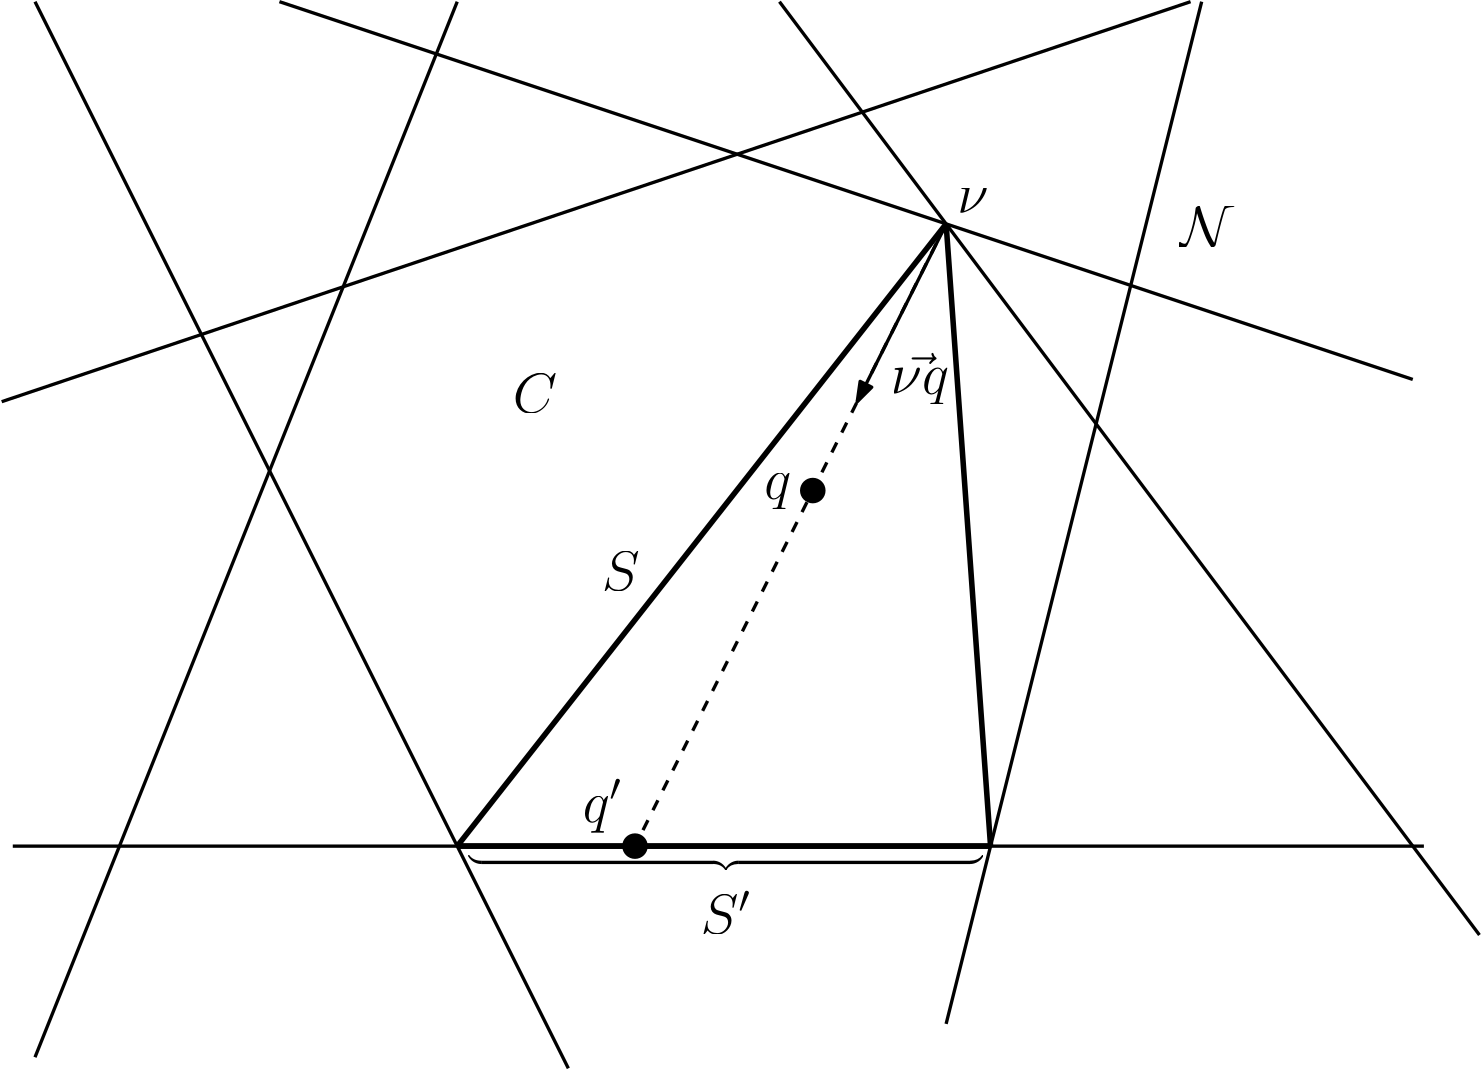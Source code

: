 <?xml version="1.0"?>
<!DOCTYPE ipe SYSTEM "ipe.dtd">
<ipe version="70212" creator="Ipe 7.2.12">
<info created="D:20150523201504" modified="D:20190823195754"/>
<ipestyle name="basic">
<symbol name="arrow/arc(spx)">
<path stroke="sym-stroke" fill="sym-stroke" pen="sym-pen">
0 0 m
-1 0.333 l
-1 -0.333 l
h
</path>
</symbol>
<symbol name="arrow/farc(spx)">
<path stroke="sym-stroke" fill="white" pen="sym-pen">
0 0 m
-1 0.333 l
-1 -0.333 l
h
</path>
</symbol>
<symbol name="mark/circle(sx)" transformations="translations">
<path fill="sym-stroke">
0.6 0 0 0.6 0 0 e
0.4 0 0 0.4 0 0 e
</path>
</symbol>
<symbol name="mark/disk(sx)" transformations="translations">
<path fill="sym-stroke">
0.6 0 0 0.6 0 0 e
</path>
</symbol>
<symbol name="mark/fdisk(sfx)" transformations="translations">
<group>
<path fill="sym-fill">
0.5 0 0 0.5 0 0 e
</path>
<path fill="sym-stroke" fillrule="eofill">
0.6 0 0 0.6 0 0 e
0.4 0 0 0.4 0 0 e
</path>
</group>
</symbol>
<symbol name="mark/box(sx)" transformations="translations">
<path fill="sym-stroke" fillrule="eofill">
-0.6 -0.6 m
0.6 -0.6 l
0.6 0.6 l
-0.6 0.6 l
h
-0.4 -0.4 m
0.4 -0.4 l
0.4 0.4 l
-0.4 0.4 l
h
</path>
</symbol>
<symbol name="mark/square(sx)" transformations="translations">
<path fill="sym-stroke">
-0.6 -0.6 m
0.6 -0.6 l
0.6 0.6 l
-0.6 0.6 l
h
</path>
</symbol>
<symbol name="mark/fsquare(sfx)" transformations="translations">
<group>
<path fill="sym-fill">
-0.5 -0.5 m
0.5 -0.5 l
0.5 0.5 l
-0.5 0.5 l
h
</path>
<path fill="sym-stroke" fillrule="eofill">
-0.6 -0.6 m
0.6 -0.6 l
0.6 0.6 l
-0.6 0.6 l
h
-0.4 -0.4 m
0.4 -0.4 l
0.4 0.4 l
-0.4 0.4 l
h
</path>
</group>
</symbol>
<symbol name="mark/cross(sx)" transformations="translations">
<group>
<path fill="sym-stroke">
-0.43 -0.57 m
0.57 0.43 l
0.43 0.57 l
-0.57 -0.43 l
h
</path>
<path fill="sym-stroke">
-0.43 0.57 m
0.57 -0.43 l
0.43 -0.57 l
-0.57 0.43 l
h
</path>
</group>
</symbol>
<symbol name="arrow/fnormal(spx)">
<path stroke="sym-stroke" fill="white" pen="sym-pen">
0 0 m
-1 0.333 l
-1 -0.333 l
h
</path>
</symbol>
<symbol name="arrow/pointed(spx)">
<path stroke="sym-stroke" fill="sym-stroke" pen="sym-pen">
0 0 m
-1 0.333 l
-0.8 0 l
-1 -0.333 l
h
</path>
</symbol>
<symbol name="arrow/fpointed(spx)">
<path stroke="sym-stroke" fill="white" pen="sym-pen">
0 0 m
-1 0.333 l
-0.8 0 l
-1 -0.333 l
h
</path>
</symbol>
<symbol name="arrow/linear(spx)">
<path stroke="sym-stroke" pen="sym-pen">
-1 0.333 m
0 0 l
-1 -0.333 l
</path>
</symbol>
<symbol name="arrow/fdouble(spx)">
<path stroke="sym-stroke" fill="white" pen="sym-pen">
0 0 m
-1 0.333 l
-1 -0.333 l
h
-1 0 m
-2 0.333 l
-2 -0.333 l
h
</path>
</symbol>
<symbol name="arrow/double(spx)">
<path stroke="sym-stroke" fill="sym-stroke" pen="sym-pen">
0 0 m
-1 0.333 l
-1 -0.333 l
h
-1 0 m
-2 0.333 l
-2 -0.333 l
h
</path>
</symbol>
<pen name="heavier" value="0.8"/>
<pen name="fat" value="1.2"/>
<pen name="ultrafat" value="2"/>
<symbolsize name="large" value="5"/>
<symbolsize name="small" value="2"/>
<symbolsize name="tiny" value="1.1"/>
<arrowsize name="large" value="10"/>
<arrowsize name="small" value="5"/>
<arrowsize name="tiny" value="3"/>
<color name="red" value="1 0 0"/>
<color name="green" value="0 1 0"/>
<color name="blue" value="0 0 1"/>
<color name="yellow" value="1 1 0"/>
<color name="orange" value="1 0.647 0"/>
<color name="gold" value="1 0.843 0"/>
<color name="purple" value="0.627 0.125 0.941"/>
<color name="gray" value="0.745"/>
<color name="brown" value="0.647 0.165 0.165"/>
<color name="navy" value="0 0 0.502"/>
<color name="pink" value="1 0.753 0.796"/>
<color name="seagreen" value="0.18 0.545 0.341"/>
<color name="turquoise" value="0.251 0.878 0.816"/>
<color name="violet" value="0.933 0.51 0.933"/>
<color name="darkblue" value="0 0 0.545"/>
<color name="darkcyan" value="0 0.545 0.545"/>
<color name="darkgray" value="0.663"/>
<color name="darkgreen" value="0 0.392 0"/>
<color name="darkmagenta" value="0.545 0 0.545"/>
<color name="darkorange" value="1 0.549 0"/>
<color name="darkred" value="0.545 0 0"/>
<color name="lightblue" value="0.678 0.847 0.902"/>
<color name="lightcyan" value="0.878 1 1"/>
<color name="lightgray" value="0.827"/>
<color name="lightgreen" value="0.565 0.933 0.565"/>
<color name="lightyellow" value="1 1 0.878"/>
<dashstyle name="dashed" value="[4] 0"/>
<dashstyle name="dotted" value="[1 3] 0"/>
<dashstyle name="dash dotted" value="[4 2 1 2] 0"/>
<dashstyle name="dash dot dotted" value="[4 2 1 2 1 2] 0"/>
<textsize name="large" value="\large"/>
<textsize name="Large" value="\Large"/>
<textsize name="LARGE" value="\LARGE"/>
<textsize name="huge" value="\huge"/>
<textsize name="Huge" value="\Huge"/>
<textsize name="small" value="\small"/>
<textsize name="footnote" value="\footnotesize"/>
<textsize name="tiny" value="\tiny"/>
<textstyle name="center" begin="\begin{center}" end="\end{center}"/>
<textstyle name="itemize" begin="\begin{itemize}" end="\end{itemize}"/>
<textstyle name="item" begin="\begin{itemize}\item{}" end="\end{itemize}"/>
<gridsize name="4 pts" value="4"/>
<gridsize name="8 pts (~3 mm)" value="8"/>
<gridsize name="16 pts (~6 mm)" value="16"/>
<gridsize name="32 pts (~12 mm)" value="32"/>
<gridsize name="10 pts (~3.5 mm)" value="10"/>
<gridsize name="20 pts (~7 mm)" value="20"/>
<gridsize name="14 pts (~5 mm)" value="14"/>
<gridsize name="28 pts (~10 mm)" value="28"/>
<gridsize name="56 pts (~20 mm)" value="56"/>
<anglesize name="90 deg" value="90"/>
<anglesize name="60 deg" value="60"/>
<anglesize name="45 deg" value="45"/>
<anglesize name="30 deg" value="30"/>
<anglesize name="22.5 deg" value="22.5"/>
<tiling name="falling" angle="-60" step="4" width="1"/>
<tiling name="rising" angle="30" step="4" width="1"/>
</ipestyle>
<page>
<layer name="alpha"/>
<view layers="alpha" active="alpha"/>
<text layer="alpha" matrix="1 0 0 1 -43.1773 -46.9531" transformations="translations" pos="420 768" stroke="black" type="label" width="11.3" height="8.896" depth="0" valign="baseline" size="huge" style="math">\nu</text>
<path matrix="1 0 0 1 -43.1773 -34.9531" stroke="black" fill="seagreen" dash="dashed" pen="fat">
416 752 m
304 528 l
</path>
<path matrix="1.13393 0 0 1 -53.8916 -34.9531" stroke="black" fill="darkblue" pen="fat">
80 528 m
528 528 l
528 528 l
</path>
<path matrix="3 0 0 3 -531.177 -1074.95" stroke="black" fill="darkblue" pen="fat">
256 496 m
192 624 l
192 624 l
</path>
<path matrix="1 0 0 0.997656 52.8227 158.21" stroke="black" fill="0" pen="fat" rarrow="normal/normal">
288 496 m
320 560 l
320 560 l
</path>
<path matrix="1.7 0 0 1.7 -329.577 -562.953" stroke="black" fill="darkblue" pen="fat">
272 800 m
512 720 l
512 720 l
</path>
<path matrix="1.15 0 0 1.15 -105.577 -104.553" stroke="black" fill="darkblue" pen="fat">
416 464 m
496 784 l
</path>
<path matrix="1.75 0 0 1.75 -331.176 -630.953" stroke="black" fill="darkblue" pen="fat">
368 816 m
512 624 l
512 624 l
</path>
<path matrix="1 0 0 1 -43.1773 -34.9531" stroke="black" pen="ultrafat" join="2">
240 528 m
416 752 l
432 528 l
240 528 l
240 528 l
</path>
<path matrix="1.1875 0 0 1.1875 -88.1773 -190.953" stroke="black" fill="darkblue" pen="fat">
112 512 m
240 832 l
</path>
<path matrix="1.02885 0 0 1.02857 -45.3697 -54.6102" stroke="black" fill="darkblue" pen="fat">
76 688 m
492 828 l
</path>
<path matrix="1 0 0 1 -107.177 93.0469" stroke="black" fill="black" pen="fat">
4 0 0 4 432 528 e
</path>
<path matrix="1 0 0 1 -43.1773 -34.9531" stroke="black" fill="black" pen="fat">
4 0 0 4 304 528 e
</path>
<text matrix="1 0 0 1 -47.1773 -59.9748" transformations="translations" pos="400 716" stroke="black" type="label" width="21.011" height="14.725" depth="4.02" valign="baseline" size="huge" style="math">\vec{\nu q}</text>
<text matrix="1 0 0 1 -27.1773 -22.9531" transformations="translations" pos="276 608" stroke="black" type="label" width="13.646" height="14.119" depth="0" valign="baseline" size="huge" style="math">S</text>
<text matrix="1 0 0 1 288.823 229.047" transformations="translations" pos="168 480" stroke="black" type="label" width="19.998" height="14.119" depth="0" valign="baseline" size="huge" style="math">\mathcal{N}</text>
<text matrix="1 0 0 1 -48.6602 -49.8066" transformations="translations" pos="356 668" stroke="black" type="label" width="9.712" height="8.894" depth="4.02" valign="baseline" size="huge" style="math">q</text>
<text matrix="1 0 0 1 -114.031 -166.156" transformations="translations" pos="356 668" stroke="black" type="label" width="14.155" height="15.466" depth="4.02" valign="baseline" size="huge" style="math">q&apos;</text>
<path matrix="1 0 0 1 -43.1773 -34.9531" stroke="black" pen="ultrafat">
240 528 m
432 528 l
</path>
<text matrix="1 0 0 1 -30.5381 -30.5381" transformations="translations" pos="314.977 492.07" stroke="black" type="label" width="18.089" height="15.468" depth="0" valign="baseline" size="huge" style="math">S&apos;</text>
<text matrix="1 0 0 1 -118.805 106.302" transformations="translations" pos="319.774 384.47" stroke="black" type="label" width="185.041" height="-0.007" depth="7.18" valign="baseline" size="huge" style="math">\underbrace{\hspace{2.57in}}</text>
<text matrix="1 0 0 1 -59.177 41.0469" transformations="translations" pos="276 608" stroke="black" type="label" width="15.959" height="14.119" depth="0" valign="baseline" size="huge" style="math">C</text>
</page>
</ipe>
